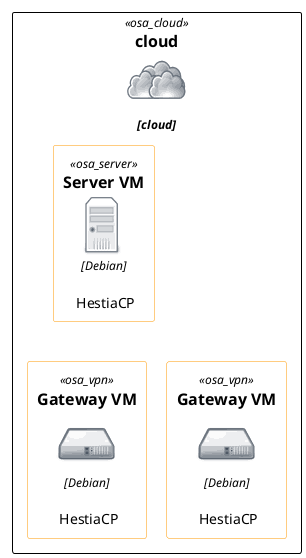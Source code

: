 {
  "sha1": "cr4yoadogahi3qlypxcjt4asnl92mnf",
  "insertion": {
    "when": "2024-06-01T09:03:01.938Z",
    "url": "https://forum.plantuml.net/13709/eclipse-layout-kernel?show=18389#a18389",
    "user": "plantuml@gmail.com"
  }
}
@startuml
!pragma layout elk

!include <osa2/Common>
!include <osa2/Hardware/all>
!include <osa2/Misc/all>
!include <osa2/Server/all>

osa_cloud(cloud, "cloud", "cloud") {
    osa_server(server, "Server VM", "Debian", "HestiaCP")
    osa_vpn(vpn, "Gateway VM", "Debian", "HestiaCP")
    osa_vpn(vpn2, "Gateway VM", "Debian", "HestiaCP")
}

@enduml
